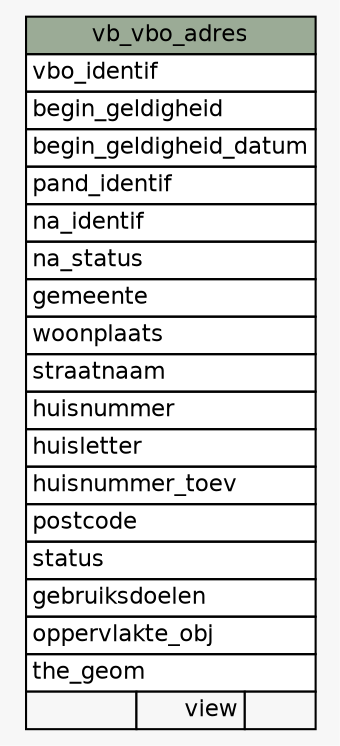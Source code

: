 // dot 2.40.1 on Linux 5.3.0-40-generic
// SchemaSpy rev Unknown
digraph "vb_vbo_adres" {
  graph [
    rankdir="RL"
    bgcolor="#f7f7f7"
    nodesep="0.18"
    ranksep="0.46"
    fontname="Helvetica"
    fontsize="11"
  ];
  node [
    fontname="Helvetica"
    fontsize="11"
    shape="plaintext"
  ];
  edge [
    arrowsize="0.8"
  ];
  "vb_vbo_adres" [
    label=<
    <TABLE BORDER="0" CELLBORDER="1" CELLSPACING="0" BGCOLOR="#ffffff">
      <TR><TD COLSPAN="3" BGCOLOR="#9bab96" ALIGN="CENTER">vb_vbo_adres</TD></TR>
      <TR><TD PORT="vbo_identif" COLSPAN="3" ALIGN="LEFT">vbo_identif</TD></TR>
      <TR><TD PORT="begin_geldigheid" COLSPAN="3" ALIGN="LEFT">begin_geldigheid</TD></TR>
      <TR><TD PORT="begin_geldigheid_datum" COLSPAN="3" ALIGN="LEFT">begin_geldigheid_datum</TD></TR>
      <TR><TD PORT="pand_identif" COLSPAN="3" ALIGN="LEFT">pand_identif</TD></TR>
      <TR><TD PORT="na_identif" COLSPAN="3" ALIGN="LEFT">na_identif</TD></TR>
      <TR><TD PORT="na_status" COLSPAN="3" ALIGN="LEFT">na_status</TD></TR>
      <TR><TD PORT="gemeente" COLSPAN="3" ALIGN="LEFT">gemeente</TD></TR>
      <TR><TD PORT="woonplaats" COLSPAN="3" ALIGN="LEFT">woonplaats</TD></TR>
      <TR><TD PORT="straatnaam" COLSPAN="3" ALIGN="LEFT">straatnaam</TD></TR>
      <TR><TD PORT="huisnummer" COLSPAN="3" ALIGN="LEFT">huisnummer</TD></TR>
      <TR><TD PORT="huisletter" COLSPAN="3" ALIGN="LEFT">huisletter</TD></TR>
      <TR><TD PORT="huisnummer_toev" COLSPAN="3" ALIGN="LEFT">huisnummer_toev</TD></TR>
      <TR><TD PORT="postcode" COLSPAN="3" ALIGN="LEFT">postcode</TD></TR>
      <TR><TD PORT="status" COLSPAN="3" ALIGN="LEFT">status</TD></TR>
      <TR><TD PORT="gebruiksdoelen" COLSPAN="3" ALIGN="LEFT">gebruiksdoelen</TD></TR>
      <TR><TD PORT="oppervlakte_obj" COLSPAN="3" ALIGN="LEFT">oppervlakte_obj</TD></TR>
      <TR><TD PORT="the_geom" COLSPAN="3" ALIGN="LEFT">the_geom</TD></TR>
      <TR><TD ALIGN="LEFT" BGCOLOR="#f7f7f7">  </TD><TD ALIGN="RIGHT" BGCOLOR="#f7f7f7">view</TD><TD ALIGN="RIGHT" BGCOLOR="#f7f7f7">  </TD></TR>
    </TABLE>>
    URL="tables/vb_vbo_adres.html"
    tooltip="vb_vbo_adres"
  ];
}
